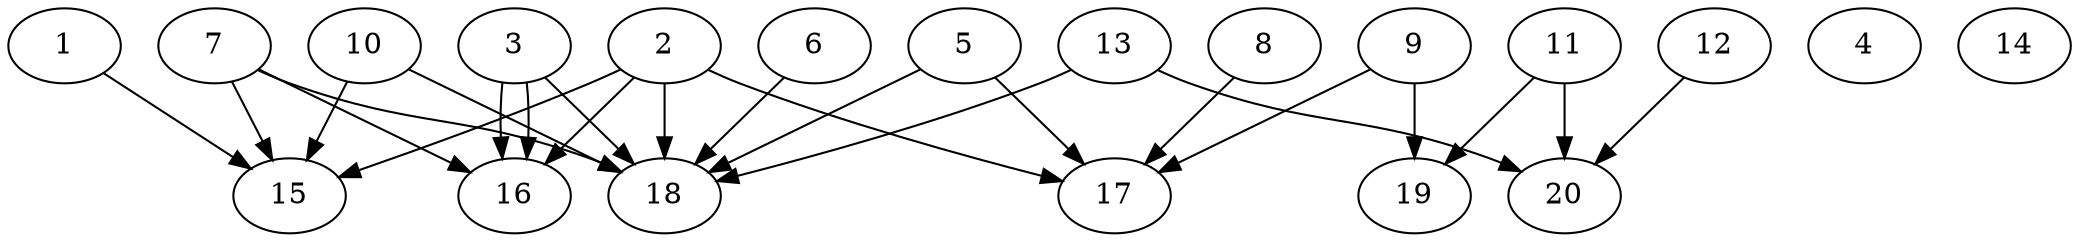 // DAG automatically generated by daggen at Wed Jul 24 21:20:53 2019
// ./daggen --dot -n 20 --ccr 0.5 --fat 0.8 --regular 0.5 --density 0.7 --mindata 5242880 --maxdata 52428800 
digraph G {
  1 [size="65234944", alpha="0.14", expect_size="32617472"] 
  1 -> 15 [size ="32617472"]
  2 [size="24023040", alpha="0.03", expect_size="12011520"] 
  2 -> 15 [size ="12011520"]
  2 -> 16 [size ="12011520"]
  2 -> 17 [size ="12011520"]
  2 -> 18 [size ="12011520"]
  3 [size="61204480", alpha="0.11", expect_size="30602240"] 
  3 -> 16 [size ="30602240"]
  3 -> 16 [size ="30602240"]
  3 -> 18 [size ="30602240"]
  4 [size="49043456", alpha="0.02", expect_size="24521728"] 
  5 [size="100388864", alpha="0.09", expect_size="50194432"] 
  5 -> 17 [size ="50194432"]
  5 -> 18 [size ="50194432"]
  6 [size="80457728", alpha="0.06", expect_size="40228864"] 
  6 -> 18 [size ="40228864"]
  7 [size="19126272", alpha="0.07", expect_size="9563136"] 
  7 -> 15 [size ="9563136"]
  7 -> 16 [size ="9563136"]
  7 -> 18 [size ="9563136"]
  8 [size="97167360", alpha="0.05", expect_size="48583680"] 
  8 -> 17 [size ="48583680"]
  9 [size="72544256", alpha="0.19", expect_size="36272128"] 
  9 -> 17 [size ="36272128"]
  9 -> 19 [size ="36272128"]
  10 [size="98404352", alpha="0.17", expect_size="49202176"] 
  10 -> 15 [size ="49202176"]
  10 -> 18 [size ="49202176"]
  11 [size="62357504", alpha="0.18", expect_size="31178752"] 
  11 -> 19 [size ="31178752"]
  11 -> 20 [size ="31178752"]
  12 [size="34297856", alpha="0.05", expect_size="17148928"] 
  12 -> 20 [size ="17148928"]
  13 [size="49696768", alpha="0.02", expect_size="24848384"] 
  13 -> 18 [size ="24848384"]
  13 -> 20 [size ="24848384"]
  14 [size="103458816", alpha="0.14", expect_size="51729408"] 
  15 [size="18028544", alpha="0.18", expect_size="9014272"] 
  16 [size="59854848", alpha="0.18", expect_size="29927424"] 
  17 [size="89616384", alpha="0.09", expect_size="44808192"] 
  18 [size="27881472", alpha="0.07", expect_size="13940736"] 
  19 [size="50307072", alpha="0.16", expect_size="25153536"] 
  20 [size="44023808", alpha="0.14", expect_size="22011904"] 
}
